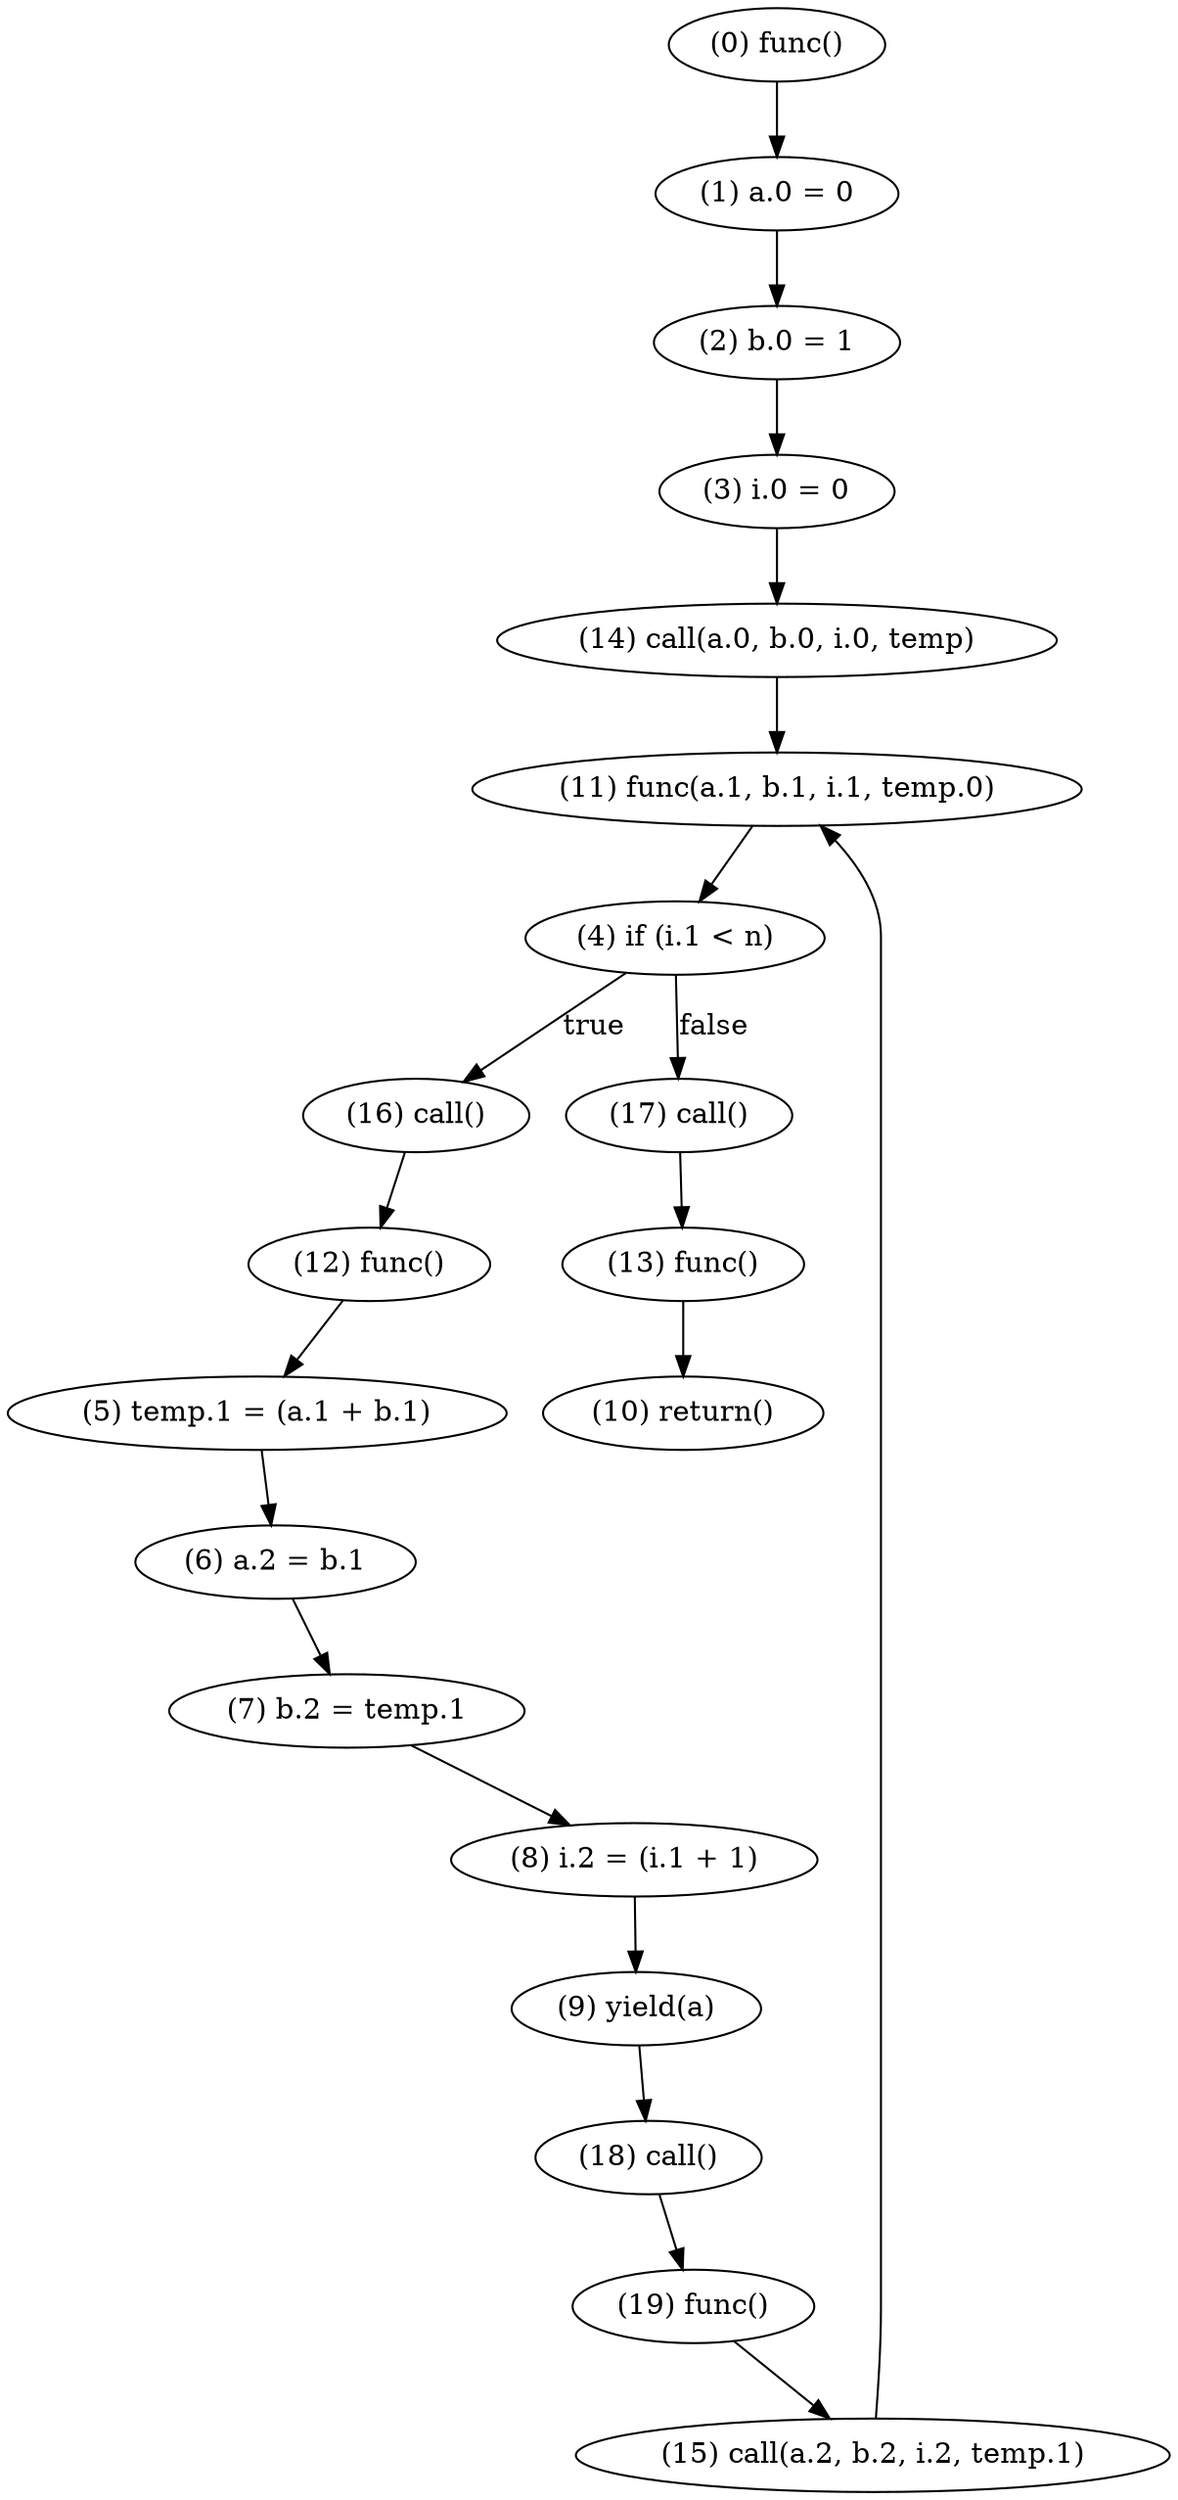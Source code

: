 digraph {
    0 [ label = "(0) func()" ]
    1 [ label = "(1) a.0 = 0" ]
    2 [ label = "(2) b.0 = 1" ]
    3 [ label = "(3) i.0 = 0" ]
    4 [ label = "(4) if (i.1 < n)" ]
    5 [ label = "(5) temp.1 = (a.1 + b.1)" ]
    6 [ label = "(6) a.2 = b.1" ]
    7 [ label = "(7) b.2 = temp.1" ]
    8 [ label = "(8) i.2 = (i.1 + 1)" ]
    9 [ label = "(9) yield(a)" ]
    10 [ label = "(10) return()" ]
    11 [ label = "(11) func(a.1, b.1, i.1, temp.0)" ]
    12 [ label = "(12) func()" ]
    13 [ label = "(13) func()" ]
    14 [ label = "(14) call(a.0, b.0, i.0, temp)" ]
    15 [ label = "(15) call(a.2, b.2, i.2, temp.1)" ]
    16 [ label = "(16) call()" ]
    17 [ label = "(17) call()" ]
    18 [ label = "(18) call()" ]
    19 [ label = "(19) func()" ]
    0 -> 1 [ label = "" ]
    1 -> 2 [ label = "" ]
    2 -> 3 [ label = "" ]
    3 -> 14 [ label = "" ]
    4 -> 17 [ label = "false" ]
    4 -> 16 [ label = "true" ]
    5 -> 6 [ label = "" ]
    6 -> 7 [ label = "" ]
    7 -> 8 [ label = "" ]
    8 -> 9 [ label = "" ]
    9 -> 18 [ label = "" ]
    11 -> 4 [ label = "" ]
    12 -> 5 [ label = "" ]
    13 -> 10 [ label = "" ]
    14 -> 11 [ label = "" ]
    15 -> 11 [ label = "" ]
    16 -> 12 [ label = "" ]
    17 -> 13 [ label = "" ]
    18 -> 19 [ label = "" ]
    19 -> 15 [ label = "" ]
}
